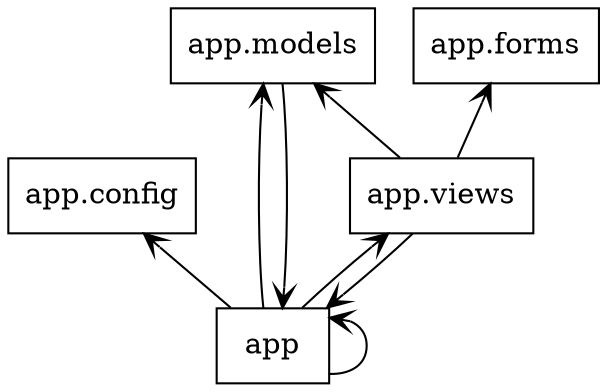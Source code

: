 digraph "packages" {
rankdir=BT
charset="utf-8"
"app" [color="black", label=<app>, shape="box", style="solid"];
"app.config" [color="black", label=<app.config>, shape="box", style="solid"];
"app.forms" [color="black", label=<app.forms>, shape="box", style="solid"];
"app.models" [color="black", label=<app.models>, shape="box", style="solid"];
"app.views" [color="black", label=<app.views>, shape="box", style="solid"];
"app" -> "app" [arrowhead="open", arrowtail="none"];
"app" -> "app.config" [arrowhead="open", arrowtail="none"];
"app" -> "app.models" [arrowhead="open", arrowtail="none"];
"app" -> "app.views" [arrowhead="open", arrowtail="none"];
"app.models" -> "app" [arrowhead="open", arrowtail="none"];
"app.views" -> "app" [arrowhead="open", arrowtail="none"];
"app.views" -> "app.forms" [arrowhead="open", arrowtail="none"];
"app.views" -> "app.models" [arrowhead="open", arrowtail="none"];
}

